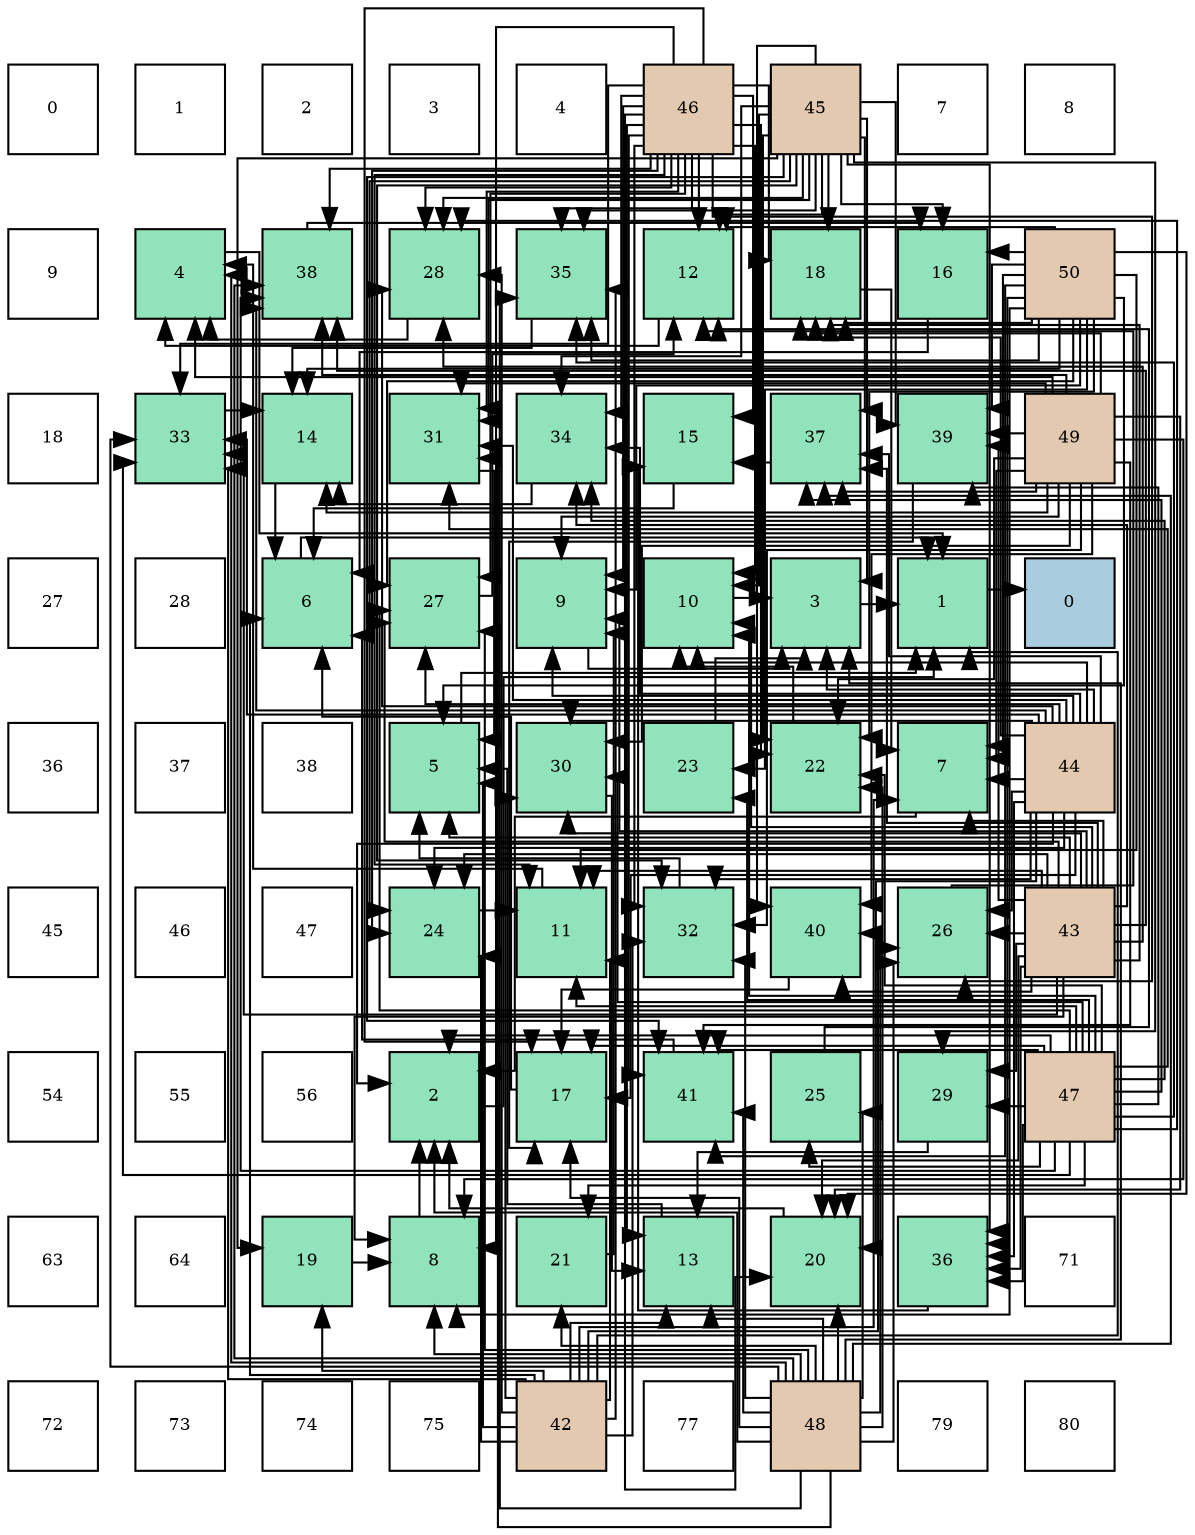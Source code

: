 digraph layout{
 rankdir=TB;
 splines=ortho;
 node [style=filled shape=square fixedsize=true width=0.6];
0[label="0", fontsize=8, fillcolor="#ffffff"];
1[label="1", fontsize=8, fillcolor="#ffffff"];
2[label="2", fontsize=8, fillcolor="#ffffff"];
3[label="3", fontsize=8, fillcolor="#ffffff"];
4[label="4", fontsize=8, fillcolor="#ffffff"];
5[label="46", fontsize=8, fillcolor="#e3c9af"];
6[label="45", fontsize=8, fillcolor="#e3c9af"];
7[label="7", fontsize=8, fillcolor="#ffffff"];
8[label="8", fontsize=8, fillcolor="#ffffff"];
9[label="9", fontsize=8, fillcolor="#ffffff"];
10[label="4", fontsize=8, fillcolor="#91e3bb"];
11[label="38", fontsize=8, fillcolor="#91e3bb"];
12[label="28", fontsize=8, fillcolor="#91e3bb"];
13[label="35", fontsize=8, fillcolor="#91e3bb"];
14[label="12", fontsize=8, fillcolor="#91e3bb"];
15[label="18", fontsize=8, fillcolor="#91e3bb"];
16[label="16", fontsize=8, fillcolor="#91e3bb"];
17[label="50", fontsize=8, fillcolor="#e3c9af"];
18[label="18", fontsize=8, fillcolor="#ffffff"];
19[label="33", fontsize=8, fillcolor="#91e3bb"];
20[label="14", fontsize=8, fillcolor="#91e3bb"];
21[label="31", fontsize=8, fillcolor="#91e3bb"];
22[label="34", fontsize=8, fillcolor="#91e3bb"];
23[label="15", fontsize=8, fillcolor="#91e3bb"];
24[label="37", fontsize=8, fillcolor="#91e3bb"];
25[label="39", fontsize=8, fillcolor="#91e3bb"];
26[label="49", fontsize=8, fillcolor="#e3c9af"];
27[label="27", fontsize=8, fillcolor="#ffffff"];
28[label="28", fontsize=8, fillcolor="#ffffff"];
29[label="6", fontsize=8, fillcolor="#91e3bb"];
30[label="27", fontsize=8, fillcolor="#91e3bb"];
31[label="9", fontsize=8, fillcolor="#91e3bb"];
32[label="10", fontsize=8, fillcolor="#91e3bb"];
33[label="3", fontsize=8, fillcolor="#91e3bb"];
34[label="1", fontsize=8, fillcolor="#91e3bb"];
35[label="0", fontsize=8, fillcolor="#a9ccde"];
36[label="36", fontsize=8, fillcolor="#ffffff"];
37[label="37", fontsize=8, fillcolor="#ffffff"];
38[label="38", fontsize=8, fillcolor="#ffffff"];
39[label="5", fontsize=8, fillcolor="#91e3bb"];
40[label="30", fontsize=8, fillcolor="#91e3bb"];
41[label="23", fontsize=8, fillcolor="#91e3bb"];
42[label="22", fontsize=8, fillcolor="#91e3bb"];
43[label="7", fontsize=8, fillcolor="#91e3bb"];
44[label="44", fontsize=8, fillcolor="#e3c9af"];
45[label="45", fontsize=8, fillcolor="#ffffff"];
46[label="46", fontsize=8, fillcolor="#ffffff"];
47[label="47", fontsize=8, fillcolor="#ffffff"];
48[label="24", fontsize=8, fillcolor="#91e3bb"];
49[label="11", fontsize=8, fillcolor="#91e3bb"];
50[label="32", fontsize=8, fillcolor="#91e3bb"];
51[label="40", fontsize=8, fillcolor="#91e3bb"];
52[label="26", fontsize=8, fillcolor="#91e3bb"];
53[label="43", fontsize=8, fillcolor="#e3c9af"];
54[label="54", fontsize=8, fillcolor="#ffffff"];
55[label="55", fontsize=8, fillcolor="#ffffff"];
56[label="56", fontsize=8, fillcolor="#ffffff"];
57[label="2", fontsize=8, fillcolor="#91e3bb"];
58[label="17", fontsize=8, fillcolor="#91e3bb"];
59[label="41", fontsize=8, fillcolor="#91e3bb"];
60[label="25", fontsize=8, fillcolor="#91e3bb"];
61[label="29", fontsize=8, fillcolor="#91e3bb"];
62[label="47", fontsize=8, fillcolor="#e3c9af"];
63[label="63", fontsize=8, fillcolor="#ffffff"];
64[label="64", fontsize=8, fillcolor="#ffffff"];
65[label="19", fontsize=8, fillcolor="#91e3bb"];
66[label="8", fontsize=8, fillcolor="#91e3bb"];
67[label="21", fontsize=8, fillcolor="#91e3bb"];
68[label="13", fontsize=8, fillcolor="#91e3bb"];
69[label="20", fontsize=8, fillcolor="#91e3bb"];
70[label="36", fontsize=8, fillcolor="#91e3bb"];
71[label="71", fontsize=8, fillcolor="#ffffff"];
72[label="72", fontsize=8, fillcolor="#ffffff"];
73[label="73", fontsize=8, fillcolor="#ffffff"];
74[label="74", fontsize=8, fillcolor="#ffffff"];
75[label="75", fontsize=8, fillcolor="#ffffff"];
76[label="42", fontsize=8, fillcolor="#e3c9af"];
77[label="77", fontsize=8, fillcolor="#ffffff"];
78[label="48", fontsize=8, fillcolor="#e3c9af"];
79[label="79", fontsize=8, fillcolor="#ffffff"];
80[label="80", fontsize=8, fillcolor="#ffffff"];
edge [constraint=false, style=vis];34 -> 35;
57 -> 34;
33 -> 34;
10 -> 34;
39 -> 34;
29 -> 34;
43 -> 57;
66 -> 57;
31 -> 33;
32 -> 33;
49 -> 10;
14 -> 10;
68 -> 39;
20 -> 29;
23 -> 29;
16 -> 29;
58 -> 29;
15 -> 43;
65 -> 66;
69 -> 57;
67 -> 31;
42 -> 32;
41 -> 33;
48 -> 49;
60 -> 14;
52 -> 14;
30 -> 14;
12 -> 10;
61 -> 68;
40 -> 68;
21 -> 39;
50 -> 39;
19 -> 20;
22 -> 20;
13 -> 20;
70 -> 23;
24 -> 23;
11 -> 16;
25 -> 58;
51 -> 58;
59 -> 29;
76 -> 34;
76 -> 39;
76 -> 29;
76 -> 43;
76 -> 49;
76 -> 68;
76 -> 65;
76 -> 48;
76 -> 52;
76 -> 12;
76 -> 40;
76 -> 50;
76 -> 19;
76 -> 13;
53 -> 39;
53 -> 43;
53 -> 66;
53 -> 31;
53 -> 32;
53 -> 49;
53 -> 15;
53 -> 69;
53 -> 48;
53 -> 52;
53 -> 30;
53 -> 12;
53 -> 61;
53 -> 40;
53 -> 19;
53 -> 22;
53 -> 70;
53 -> 24;
53 -> 11;
53 -> 25;
53 -> 51;
44 -> 57;
44 -> 33;
44 -> 43;
44 -> 31;
44 -> 32;
44 -> 58;
44 -> 15;
44 -> 69;
44 -> 48;
44 -> 52;
44 -> 30;
44 -> 12;
44 -> 40;
44 -> 21;
44 -> 50;
44 -> 19;
44 -> 22;
44 -> 70;
44 -> 24;
44 -> 11;
6 -> 33;
6 -> 32;
6 -> 14;
6 -> 16;
6 -> 15;
6 -> 65;
6 -> 42;
6 -> 48;
6 -> 12;
6 -> 61;
6 -> 21;
6 -> 50;
6 -> 22;
6 -> 13;
6 -> 70;
6 -> 24;
6 -> 25;
6 -> 51;
6 -> 59;
5 -> 66;
5 -> 31;
5 -> 32;
5 -> 49;
5 -> 14;
5 -> 68;
5 -> 23;
5 -> 58;
5 -> 15;
5 -> 69;
5 -> 42;
5 -> 48;
5 -> 52;
5 -> 30;
5 -> 12;
5 -> 21;
5 -> 50;
5 -> 19;
5 -> 22;
5 -> 13;
5 -> 11;
5 -> 59;
62 -> 57;
62 -> 32;
62 -> 49;
62 -> 58;
62 -> 67;
62 -> 42;
62 -> 41;
62 -> 60;
62 -> 30;
62 -> 12;
62 -> 61;
62 -> 40;
62 -> 21;
62 -> 19;
62 -> 22;
62 -> 13;
62 -> 70;
62 -> 24;
62 -> 11;
62 -> 25;
62 -> 59;
78 -> 57;
78 -> 33;
78 -> 10;
78 -> 66;
78 -> 68;
78 -> 58;
78 -> 69;
78 -> 67;
78 -> 42;
78 -> 60;
78 -> 52;
78 -> 30;
78 -> 21;
78 -> 50;
78 -> 19;
78 -> 13;
78 -> 24;
78 -> 11;
78 -> 51;
78 -> 59;
26 -> 10;
26 -> 43;
26 -> 66;
26 -> 31;
26 -> 20;
26 -> 15;
26 -> 69;
26 -> 42;
26 -> 40;
26 -> 21;
26 -> 50;
26 -> 24;
26 -> 11;
26 -> 25;
26 -> 51;
26 -> 59;
17 -> 39;
17 -> 43;
17 -> 66;
17 -> 31;
17 -> 49;
17 -> 14;
17 -> 20;
17 -> 16;
17 -> 15;
17 -> 69;
17 -> 42;
17 -> 41;
17 -> 30;
17 -> 13;
17 -> 70;
17 -> 25;
17 -> 59;
edge [constraint=true, style=invis];
0 -> 9 -> 18 -> 27 -> 36 -> 45 -> 54 -> 63 -> 72;
1 -> 10 -> 19 -> 28 -> 37 -> 46 -> 55 -> 64 -> 73;
2 -> 11 -> 20 -> 29 -> 38 -> 47 -> 56 -> 65 -> 74;
3 -> 12 -> 21 -> 30 -> 39 -> 48 -> 57 -> 66 -> 75;
4 -> 13 -> 22 -> 31 -> 40 -> 49 -> 58 -> 67 -> 76;
5 -> 14 -> 23 -> 32 -> 41 -> 50 -> 59 -> 68 -> 77;
6 -> 15 -> 24 -> 33 -> 42 -> 51 -> 60 -> 69 -> 78;
7 -> 16 -> 25 -> 34 -> 43 -> 52 -> 61 -> 70 -> 79;
8 -> 17 -> 26 -> 35 -> 44 -> 53 -> 62 -> 71 -> 80;
rank = same {0 -> 1 -> 2 -> 3 -> 4 -> 5 -> 6 -> 7 -> 8};
rank = same {9 -> 10 -> 11 -> 12 -> 13 -> 14 -> 15 -> 16 -> 17};
rank = same {18 -> 19 -> 20 -> 21 -> 22 -> 23 -> 24 -> 25 -> 26};
rank = same {27 -> 28 -> 29 -> 30 -> 31 -> 32 -> 33 -> 34 -> 35};
rank = same {36 -> 37 -> 38 -> 39 -> 40 -> 41 -> 42 -> 43 -> 44};
rank = same {45 -> 46 -> 47 -> 48 -> 49 -> 50 -> 51 -> 52 -> 53};
rank = same {54 -> 55 -> 56 -> 57 -> 58 -> 59 -> 60 -> 61 -> 62};
rank = same {63 -> 64 -> 65 -> 66 -> 67 -> 68 -> 69 -> 70 -> 71};
rank = same {72 -> 73 -> 74 -> 75 -> 76 -> 77 -> 78 -> 79 -> 80};
}